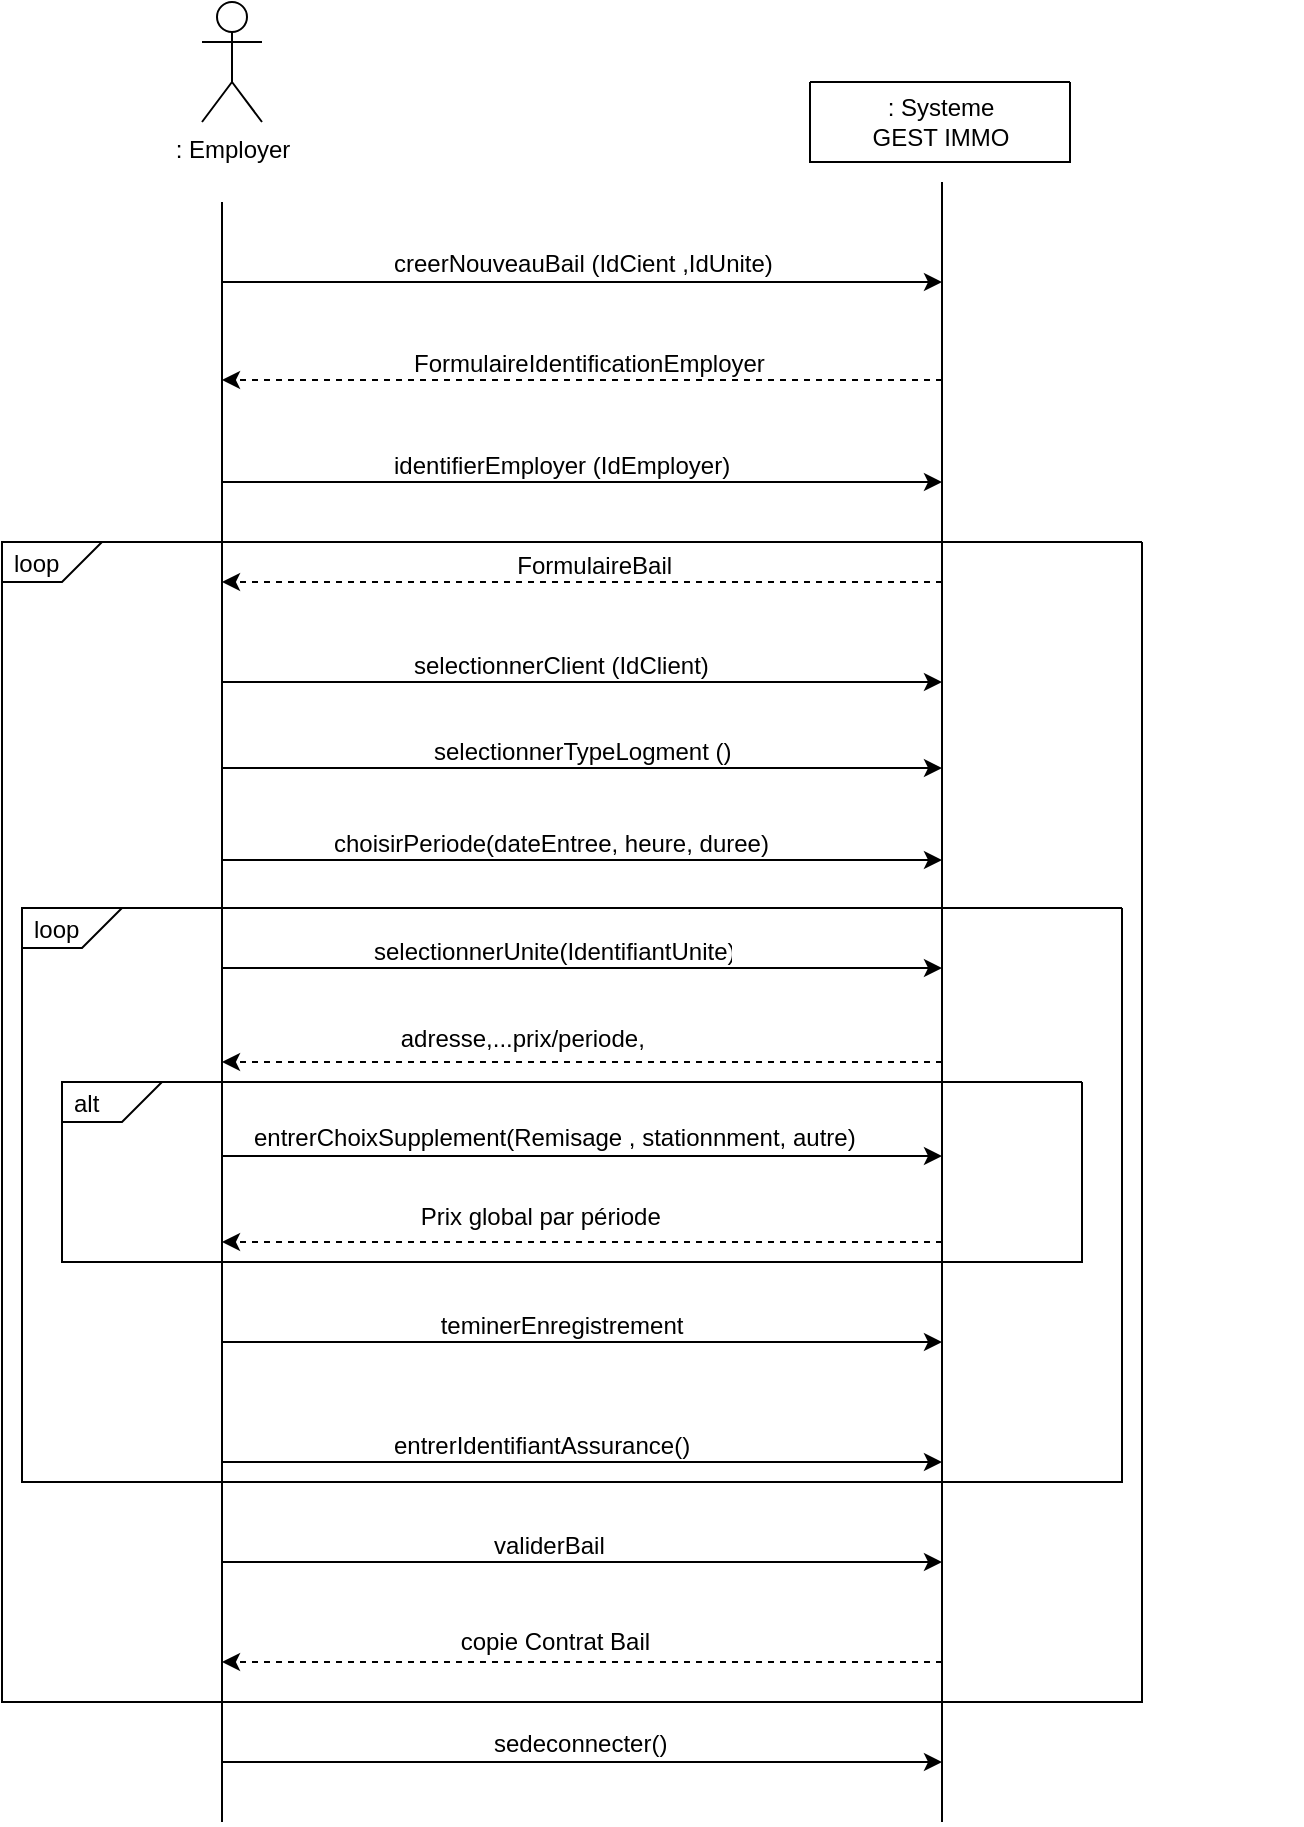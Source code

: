 <mxfile version="20.2.3" type="device" pages="5"><diagram id="ppFHTJ6s4RwhfGqGvFGC" name="CreerBail"><mxGraphModel dx="868" dy="482" grid="1" gridSize="10" guides="1" tooltips="1" connect="1" arrows="1" fold="1" page="1" pageScale="1" pageWidth="827" pageHeight="1169" math="0" shadow="0"><root><mxCell id="0"/><mxCell id="1" parent="0"/><object label=": Employer" id="7DDx3tKF5_g-ysBGYG_e-1"><mxCell style="shape=umlActor;verticalLabelPosition=bottom;verticalAlign=top;html=1;outlineConnect=0;" parent="1" vertex="1"><mxGeometry x="110" y="20" width="30" height="60" as="geometry"/></mxCell></object><mxCell id="7DDx3tKF5_g-ysBGYG_e-3" value="" style="endArrow=none;html=1;rounded=0;" parent="1" edge="1"><mxGeometry width="50" height="50" relative="1" as="geometry"><mxPoint x="120" y="930" as="sourcePoint"/><mxPoint x="120" y="120" as="targetPoint"/></mxGeometry></mxCell><mxCell id="7DDx3tKF5_g-ysBGYG_e-4" value="" style="endArrow=none;html=1;rounded=0;" parent="1" edge="1"><mxGeometry width="50" height="50" relative="1" as="geometry"><mxPoint x="480" y="520" as="sourcePoint"/><mxPoint x="480" y="120" as="targetPoint"/></mxGeometry></mxCell><mxCell id="7DDx3tKF5_g-ysBGYG_e-7" value="" style="swimlane;startSize=0;" parent="1" vertex="1"><mxGeometry x="414" y="60" width="130" height="40" as="geometry"><mxRectangle x="450" y="60" width="50" height="40" as="alternateBounds"/></mxGeometry></mxCell><mxCell id="7DDx3tKF5_g-ysBGYG_e-10" value="&lt;div&gt;: Systeme&lt;/div&gt;&lt;div&gt;GEST IMMO&lt;/div&gt;" style="text;html=1;align=center;verticalAlign=middle;resizable=0;points=[];autosize=1;strokeColor=none;fillColor=none;" parent="7DDx3tKF5_g-ysBGYG_e-7" vertex="1"><mxGeometry x="20" width="90" height="40" as="geometry"/></mxCell><mxCell id="7DDx3tKF5_g-ysBGYG_e-15" value="" style="group" parent="1" vertex="1" connectable="0"><mxGeometry x="120" y="130" width="360" height="35" as="geometry"/></mxCell><mxCell id="7DDx3tKF5_g-ysBGYG_e-11" value="" style="endArrow=classic;html=1;rounded=0;" parent="7DDx3tKF5_g-ysBGYG_e-15" edge="1"><mxGeometry width="50" height="50" relative="1" as="geometry"><mxPoint y="30" as="sourcePoint"/><mxPoint x="360" y="30" as="targetPoint"/></mxGeometry></mxCell><mxCell id="7DDx3tKF5_g-ysBGYG_e-14" value="creerNouveauBail (IdCient ,IdUnite)" style="text;strokeColor=none;fillColor=none;align=left;verticalAlign=middle;spacingLeft=4;spacingRight=4;overflow=hidden;points=[[0,0.5],[1,0.5]];portConstraint=eastwest;rotatable=0;" parent="7DDx3tKF5_g-ysBGYG_e-15" vertex="1"><mxGeometry x="80" y="5" width="230" height="30" as="geometry"/></mxCell><mxCell id="7DDx3tKF5_g-ysBGYG_e-24" value="" style="group" parent="1" vertex="1" connectable="0"><mxGeometry x="120" y="179" width="360" height="30" as="geometry"/></mxCell><mxCell id="7DDx3tKF5_g-ysBGYG_e-20" value="" style="endArrow=classic;html=1;rounded=0;dashed=1;" parent="7DDx3tKF5_g-ysBGYG_e-24" edge="1"><mxGeometry width="50" height="50" relative="1" as="geometry"><mxPoint x="360" y="30" as="sourcePoint"/><mxPoint y="30" as="targetPoint"/></mxGeometry></mxCell><mxCell id="7DDx3tKF5_g-ysBGYG_e-23" value="FormulaireIdentificationEmployer" style="text;strokeColor=none;fillColor=none;align=left;verticalAlign=middle;spacingLeft=4;spacingRight=4;overflow=hidden;points=[[0,0.5],[1,0.5]];portConstraint=eastwest;rotatable=0;dashed=1;" parent="7DDx3tKF5_g-ysBGYG_e-24" vertex="1"><mxGeometry x="90" y="6" width="200" height="30" as="geometry"/></mxCell><mxCell id="7DDx3tKF5_g-ysBGYG_e-25" value="" style="group" parent="1" vertex="1" connectable="0"><mxGeometry x="120" y="230" width="360" height="36" as="geometry"/></mxCell><mxCell id="7DDx3tKF5_g-ysBGYG_e-26" value="" style="endArrow=classic;html=1;rounded=0;" parent="7DDx3tKF5_g-ysBGYG_e-25" edge="1"><mxGeometry width="50" height="50" relative="1" as="geometry"><mxPoint y="30" as="sourcePoint"/><mxPoint x="360" y="30" as="targetPoint"/></mxGeometry></mxCell><mxCell id="7DDx3tKF5_g-ysBGYG_e-27" value="identifierEmployer (IdEmployer)" style="text;strokeColor=none;fillColor=none;align=left;verticalAlign=middle;spacingLeft=4;spacingRight=4;overflow=hidden;points=[[0,0.5],[1,0.5]];portConstraint=eastwest;rotatable=0;" parent="7DDx3tKF5_g-ysBGYG_e-25" vertex="1"><mxGeometry x="80" y="6" width="200" height="30" as="geometry"/></mxCell><mxCell id="7DDx3tKF5_g-ysBGYG_e-28" value="" style="group" parent="1" vertex="1" connectable="0"><mxGeometry x="120" y="330" width="360" height="36" as="geometry"/></mxCell><mxCell id="7DDx3tKF5_g-ysBGYG_e-29" value="" style="endArrow=classic;html=1;rounded=0;" parent="7DDx3tKF5_g-ysBGYG_e-28" edge="1"><mxGeometry width="50" height="50" relative="1" as="geometry"><mxPoint y="30" as="sourcePoint"/><mxPoint x="360" y="30" as="targetPoint"/></mxGeometry></mxCell><mxCell id="7DDx3tKF5_g-ysBGYG_e-30" value="selectionnerClient (IdClient)" style="text;strokeColor=none;fillColor=none;align=left;verticalAlign=middle;spacingLeft=4;spacingRight=4;overflow=hidden;points=[[0,0.5],[1,0.5]];portConstraint=eastwest;rotatable=0;" parent="7DDx3tKF5_g-ysBGYG_e-28" vertex="1"><mxGeometry x="90" y="6" width="180" height="30" as="geometry"/></mxCell><mxCell id="7DDx3tKF5_g-ysBGYG_e-37" value="" style="group" parent="1" vertex="1" connectable="0"><mxGeometry x="120" y="419" width="360" height="30" as="geometry"/></mxCell><mxCell id="7DDx3tKF5_g-ysBGYG_e-38" value="" style="endArrow=classic;html=1;rounded=0;" parent="7DDx3tKF5_g-ysBGYG_e-37" edge="1"><mxGeometry width="50" height="50" relative="1" as="geometry"><mxPoint y="30" as="sourcePoint"/><mxPoint x="360" y="30" as="targetPoint"/></mxGeometry></mxCell><mxCell id="7DDx3tKF5_g-ysBGYG_e-39" value="choisirPeriode(dateEntree, heure, duree)" style="text;strokeColor=none;fillColor=none;align=left;verticalAlign=middle;spacingLeft=4;spacingRight=4;overflow=hidden;points=[[0,0.5],[1,0.5]];portConstraint=eastwest;rotatable=0;" parent="7DDx3tKF5_g-ysBGYG_e-37" vertex="1"><mxGeometry x="50" y="6" width="250" height="30" as="geometry"/></mxCell><mxCell id="7DDx3tKF5_g-ysBGYG_e-43" value="" style="group" parent="1" vertex="1" connectable="0"><mxGeometry x="120" y="280" width="360" height="30" as="geometry"/></mxCell><mxCell id="7DDx3tKF5_g-ysBGYG_e-44" value="" style="endArrow=classic;html=1;rounded=0;dashed=1;" parent="7DDx3tKF5_g-ysBGYG_e-43" edge="1"><mxGeometry width="50" height="50" relative="1" as="geometry"><mxPoint x="360" y="30" as="sourcePoint"/><mxPoint y="30" as="targetPoint"/></mxGeometry></mxCell><mxCell id="7DDx3tKF5_g-ysBGYG_e-45" value="     FormulaireBail" style="text;strokeColor=none;fillColor=none;align=left;verticalAlign=middle;spacingLeft=4;spacingRight=4;overflow=hidden;points=[[0,0.5],[1,0.5]];portConstraint=eastwest;rotatable=0;dashed=1;" parent="7DDx3tKF5_g-ysBGYG_e-43" vertex="1"><mxGeometry x="125" y="6" width="110" height="30" as="geometry"/></mxCell><mxCell id="7DDx3tKF5_g-ysBGYG_e-50" value="" style="endArrow=none;html=1;rounded=0;" parent="1" edge="1"><mxGeometry width="50" height="50" relative="1" as="geometry"><mxPoint x="480" y="930" as="sourcePoint"/><mxPoint x="480" y="110" as="targetPoint"/></mxGeometry></mxCell><mxCell id="7DDx3tKF5_g-ysBGYG_e-99" value="" style="group" parent="1" vertex="1" connectable="0"><mxGeometry x="120" y="660" width="370" height="170" as="geometry"/></mxCell><mxCell id="7DDx3tKF5_g-ysBGYG_e-100" value="" style="endArrow=classic;html=1;rounded=0;" parent="7DDx3tKF5_g-ysBGYG_e-99" edge="1"><mxGeometry width="50" height="50" relative="1" as="geometry"><mxPoint y="30" as="sourcePoint"/><mxPoint x="360" y="30" as="targetPoint"/></mxGeometry></mxCell><mxCell id="7DDx3tKF5_g-ysBGYG_e-101" value="       teminerEnregistrement" style="text;strokeColor=none;fillColor=none;align=left;verticalAlign=middle;spacingLeft=4;spacingRight=4;overflow=hidden;points=[[0,0.5],[1,0.5]];portConstraint=eastwest;rotatable=0;" parent="7DDx3tKF5_g-ysBGYG_e-99" vertex="1"><mxGeometry x="80" y="6" width="250" height="30" as="geometry"/></mxCell><mxCell id="7DDx3tKF5_g-ysBGYG_e-31" value="" style="group" parent="7DDx3tKF5_g-ysBGYG_e-99" vertex="1" connectable="0"><mxGeometry y="60" width="360" height="30" as="geometry"/></mxCell><mxCell id="7DDx3tKF5_g-ysBGYG_e-32" value="" style="endArrow=classic;html=1;rounded=0;" parent="7DDx3tKF5_g-ysBGYG_e-31" edge="1"><mxGeometry width="50" height="50" relative="1" as="geometry"><mxPoint y="30" as="sourcePoint"/><mxPoint x="360" y="30" as="targetPoint"/></mxGeometry></mxCell><mxCell id="7DDx3tKF5_g-ysBGYG_e-33" value="entrerIdentifiantAssurance()" style="text;strokeColor=none;fillColor=none;align=left;verticalAlign=middle;spacingLeft=4;spacingRight=4;overflow=hidden;points=[[0,0.5],[1,0.5]];portConstraint=eastwest;rotatable=0;" parent="7DDx3tKF5_g-ysBGYG_e-31" vertex="1"><mxGeometry x="80" y="6" width="170" height="30" as="geometry"/></mxCell><mxCell id="xvsSL8mxhOSsqefTtEmr-4" value="" style="swimlane;startSize=0;" parent="1" vertex="1"><mxGeometry x="20" y="473" width="550" height="287" as="geometry"/></mxCell><mxCell id="7DDx3tKF5_g-ysBGYG_e-34" value="" style="group" parent="xvsSL8mxhOSsqefTtEmr-4" vertex="1" connectable="0"><mxGeometry x="100" width="540" height="437" as="geometry"/></mxCell><mxCell id="7DDx3tKF5_g-ysBGYG_e-35" value="" style="endArrow=classic;html=1;rounded=0;" parent="7DDx3tKF5_g-ysBGYG_e-34" edge="1"><mxGeometry width="50" height="50" relative="1" as="geometry"><mxPoint y="30" as="sourcePoint"/><mxPoint x="360" y="30" as="targetPoint"/></mxGeometry></mxCell><mxCell id="7DDx3tKF5_g-ysBGYG_e-36" value="selectionnerUnite(IdentifiantUnite)" style="text;strokeColor=none;fillColor=none;align=left;verticalAlign=middle;spacingLeft=4;spacingRight=4;overflow=hidden;points=[[0,0.5],[1,0.5]];portConstraint=eastwest;rotatable=0;" parent="7DDx3tKF5_g-ysBGYG_e-34" vertex="1"><mxGeometry x="70" y="6" width="190" height="30" as="geometry"/></mxCell><mxCell id="7DDx3tKF5_g-ysBGYG_e-66" value="" style="group" parent="7DDx3tKF5_g-ysBGYG_e-34" vertex="1" connectable="0"><mxGeometry y="-100" width="540" height="537" as="geometry"/></mxCell><mxCell id="7DDx3tKF5_g-ysBGYG_e-67" value="" style="endArrow=classic;html=1;rounded=0;" parent="7DDx3tKF5_g-ysBGYG_e-66" edge="1"><mxGeometry width="50" height="50" relative="1" as="geometry"><mxPoint y="30" as="sourcePoint"/><mxPoint x="360" y="30" as="targetPoint"/></mxGeometry></mxCell><mxCell id="7DDx3tKF5_g-ysBGYG_e-68" value="selectionnerTypeLogment ()" style="text;strokeColor=none;fillColor=none;align=left;verticalAlign=middle;spacingLeft=4;spacingRight=4;overflow=hidden;points=[[0,0.5],[1,0.5]];portConstraint=eastwest;rotatable=0;" parent="7DDx3tKF5_g-ysBGYG_e-66" vertex="1"><mxGeometry x="100" y="6" width="190" height="30" as="geometry"/></mxCell><mxCell id="7DDx3tKF5_g-ysBGYG_e-84" value="" style="group" parent="7DDx3tKF5_g-ysBGYG_e-66" vertex="1" connectable="0"><mxGeometry y="397" width="360" height="30" as="geometry"/></mxCell><mxCell id="7DDx3tKF5_g-ysBGYG_e-85" value="" style="endArrow=classic;html=1;rounded=0;" parent="7DDx3tKF5_g-ysBGYG_e-84" edge="1"><mxGeometry width="50" height="50" relative="1" as="geometry"><mxPoint y="30" as="sourcePoint"/><mxPoint x="360" y="30" as="targetPoint"/></mxGeometry></mxCell><mxCell id="7DDx3tKF5_g-ysBGYG_e-86" value="validerBail" style="text;strokeColor=none;fillColor=none;align=left;verticalAlign=middle;spacingLeft=4;spacingRight=4;overflow=hidden;points=[[0,0.5],[1,0.5]];portConstraint=eastwest;rotatable=0;" parent="7DDx3tKF5_g-ysBGYG_e-84" vertex="1"><mxGeometry x="130" y="6" width="70" height="30" as="geometry"/></mxCell><mxCell id="7DDx3tKF5_g-ysBGYG_e-81" value="" style="group" parent="7DDx3tKF5_g-ysBGYG_e-66" vertex="1" connectable="0"><mxGeometry y="497" width="360" height="30" as="geometry"/></mxCell><mxCell id="7DDx3tKF5_g-ysBGYG_e-82" value="" style="endArrow=classic;html=1;rounded=0;" parent="7DDx3tKF5_g-ysBGYG_e-81" edge="1"><mxGeometry width="50" height="50" relative="1" as="geometry"><mxPoint y="30" as="sourcePoint"/><mxPoint x="360" y="30" as="targetPoint"/></mxGeometry></mxCell><mxCell id="7DDx3tKF5_g-ysBGYG_e-83" value="sedeconnecter()" style="text;strokeColor=none;fillColor=none;align=left;verticalAlign=middle;spacingLeft=4;spacingRight=4;overflow=hidden;points=[[0,0.5],[1,0.5]];portConstraint=eastwest;rotatable=0;" parent="7DDx3tKF5_g-ysBGYG_e-81" vertex="1"><mxGeometry x="130" y="5" width="100" height="30" as="geometry"/></mxCell><mxCell id="Nc8gXIyMNTWY-jd3SYh1-1" value="" style="group" vertex="1" connectable="0" parent="xvsSL8mxhOSsqefTtEmr-4"><mxGeometry x="100" y="94" width="360" height="36" as="geometry"/></mxCell><mxCell id="Nc8gXIyMNTWY-jd3SYh1-2" value="" style="endArrow=classic;html=1;rounded=0;" edge="1" parent="Nc8gXIyMNTWY-jd3SYh1-1"><mxGeometry width="50" height="50" relative="1" as="geometry"><mxPoint y="30" as="sourcePoint"/><mxPoint x="360" y="30" as="targetPoint"/></mxGeometry></mxCell><mxCell id="Nc8gXIyMNTWY-jd3SYh1-3" value="entrerChoixSupplement(Remisage , stationnment, autre)" style="text;strokeColor=none;fillColor=none;align=left;verticalAlign=middle;spacingLeft=4;spacingRight=4;overflow=hidden;points=[[0,0.5],[1,0.5]];portConstraint=eastwest;rotatable=0;" vertex="1" parent="Nc8gXIyMNTWY-jd3SYh1-1"><mxGeometry x="10" y="5" width="319" height="30" as="geometry"/></mxCell><mxCell id="7DDx3tKF5_g-ysBGYG_e-54" value="" style="group" parent="xvsSL8mxhOSsqefTtEmr-4" vertex="1" connectable="0"><mxGeometry x="100" y="47" width="360" height="30" as="geometry"/></mxCell><mxCell id="7DDx3tKF5_g-ysBGYG_e-55" value="" style="endArrow=classic;html=1;rounded=0;dashed=1;" parent="7DDx3tKF5_g-ysBGYG_e-54" edge="1"><mxGeometry width="50" height="50" relative="1" as="geometry"><mxPoint x="360" y="30" as="sourcePoint"/><mxPoint y="30" as="targetPoint"/></mxGeometry></mxCell><mxCell id="7DDx3tKF5_g-ysBGYG_e-56" value="                   adresse,...prix/periode, " style="text;strokeColor=none;fillColor=none;align=left;verticalAlign=middle;spacingLeft=4;spacingRight=4;overflow=hidden;points=[[0,0.5],[1,0.5]];portConstraint=eastwest;rotatable=0;dashed=1;" parent="7DDx3tKF5_g-ysBGYG_e-54" vertex="1"><mxGeometry x="20" y="5" width="320" height="25" as="geometry"/></mxCell><mxCell id="7DDx3tKF5_g-ysBGYG_e-90" value="" style="group" parent="xvsSL8mxhOSsqefTtEmr-4" vertex="1" connectable="0"><mxGeometry x="100" y="137" width="430" height="150" as="geometry"/></mxCell><mxCell id="7DDx3tKF5_g-ysBGYG_e-91" value="" style="endArrow=classic;html=1;rounded=0;dashed=1;" parent="7DDx3tKF5_g-ysBGYG_e-90" edge="1"><mxGeometry width="50" height="50" relative="1" as="geometry"><mxPoint x="360" y="30" as="sourcePoint"/><mxPoint y="30" as="targetPoint"/></mxGeometry></mxCell><mxCell id="7DDx3tKF5_g-ysBGYG_e-92" value="       Prix global par période" style="text;strokeColor=none;fillColor=none;align=left;verticalAlign=middle;spacingLeft=4;spacingRight=4;overflow=hidden;points=[[0,0.5],[1,0.5]];portConstraint=eastwest;rotatable=0;dashed=1;" parent="7DDx3tKF5_g-ysBGYG_e-90" vertex="1"><mxGeometry x="70" y="1.5" width="170" height="30" as="geometry"/></mxCell><mxCell id="8ra9D_vimBIrPxd61I0m-3" value="" style="swimlane;startSize=0;" vertex="1" parent="7DDx3tKF5_g-ysBGYG_e-90"><mxGeometry x="-80" y="-50" width="510" height="90" as="geometry"/></mxCell><mxCell id="hH7a46_mWgkrGvSYrHhh-2" value="" style="swimlane;startSize=0;" vertex="1" parent="1"><mxGeometry x="10" y="290" width="570" height="580" as="geometry"/></mxCell><mxCell id="6IotH1ropnN7gHcZrj-7-1" value="" style="shape=card;whiteSpace=wrap;html=1;rotation=-180;" vertex="1" parent="hH7a46_mWgkrGvSYrHhh-2"><mxGeometry width="50" height="20" as="geometry"/></mxCell><mxCell id="6IotH1ropnN7gHcZrj-7-2" value="loop" style="text;strokeColor=none;fillColor=none;align=left;verticalAlign=middle;spacingLeft=4;spacingRight=4;overflow=hidden;points=[[0,0.5],[1,0.5]];portConstraint=eastwest;rotatable=0;" vertex="1" parent="hH7a46_mWgkrGvSYrHhh-2"><mxGeometry y="-5" width="80" height="30" as="geometry"/></mxCell><mxCell id="6IotH1ropnN7gHcZrj-7-4" value="" style="shape=card;whiteSpace=wrap;html=1;rotation=-180;" vertex="1" parent="hH7a46_mWgkrGvSYrHhh-2"><mxGeometry x="10" y="183" width="50" height="20" as="geometry"/></mxCell><mxCell id="6IotH1ropnN7gHcZrj-7-5" value="loop" style="text;strokeColor=none;fillColor=none;align=left;verticalAlign=middle;spacingLeft=4;spacingRight=4;overflow=hidden;points=[[0,0.5],[1,0.5]];portConstraint=eastwest;rotatable=0;" vertex="1" parent="hH7a46_mWgkrGvSYrHhh-2"><mxGeometry x="10" y="178" width="80" height="30" as="geometry"/></mxCell><mxCell id="8ra9D_vimBIrPxd61I0m-5" value="" style="shape=card;whiteSpace=wrap;html=1;rotation=-180;" vertex="1" parent="hH7a46_mWgkrGvSYrHhh-2"><mxGeometry x="30" y="270" width="50" height="20" as="geometry"/></mxCell><mxCell id="8ra9D_vimBIrPxd61I0m-6" value="alt" style="text;strokeColor=none;fillColor=none;align=left;verticalAlign=middle;spacingLeft=4;spacingRight=4;overflow=hidden;points=[[0,0.5],[1,0.5]];portConstraint=eastwest;rotatable=0;" vertex="1" parent="hH7a46_mWgkrGvSYrHhh-2"><mxGeometry x="30" y="265" width="80" height="30" as="geometry"/></mxCell><mxCell id="7DDx3tKF5_g-ysBGYG_e-93" value="" style="group" parent="hH7a46_mWgkrGvSYrHhh-2" vertex="1" connectable="0"><mxGeometry x="110" y="530" width="360" height="30" as="geometry"/></mxCell><mxCell id="7DDx3tKF5_g-ysBGYG_e-94" value="" style="endArrow=classic;html=1;rounded=0;dashed=1;" parent="7DDx3tKF5_g-ysBGYG_e-93" edge="1"><mxGeometry width="50" height="50" relative="1" as="geometry"><mxPoint x="360" y="30" as="sourcePoint"/><mxPoint y="30" as="targetPoint"/></mxGeometry></mxCell><mxCell id="7DDx3tKF5_g-ysBGYG_e-95" value="       copie Contrat Bail" style="text;strokeColor=none;fillColor=none;align=left;verticalAlign=middle;spacingLeft=4;spacingRight=4;overflow=hidden;points=[[0,0.5],[1,0.5]];portConstraint=eastwest;rotatable=0;dashed=1;" parent="7DDx3tKF5_g-ysBGYG_e-93" vertex="1"><mxGeometry x="90" y="4" width="200" height="30" as="geometry"/></mxCell></root></mxGraphModel></diagram><diagram id="poanZa1YjkHICwgHzoiT" name="S identifier"><mxGraphModel dx="868" dy="482" grid="1" gridSize="10" guides="1" tooltips="1" connect="1" arrows="1" fold="1" page="1" pageScale="1" pageWidth="827" pageHeight="1169" math="0" shadow="0"><root><mxCell id="0"/><mxCell id="1" parent="0"/><object label=": Employer" id="D9HJzFQ9wa5_k6J6K3BA-1"><mxCell style="shape=umlActor;verticalLabelPosition=bottom;verticalAlign=top;html=1;outlineConnect=0;" parent="1" vertex="1"><mxGeometry x="110" y="20" width="30" height="60" as="geometry"/></mxCell></object><mxCell id="D9HJzFQ9wa5_k6J6K3BA-2" value="" style="endArrow=none;html=1;rounded=0;" parent="1" edge="1"><mxGeometry width="50" height="50" relative="1" as="geometry"><mxPoint x="120" y="350" as="sourcePoint"/><mxPoint x="120" y="120" as="targetPoint"/></mxGeometry></mxCell><mxCell id="D9HJzFQ9wa5_k6J6K3BA-4" value="" style="swimlane;startSize=0;" parent="1" vertex="1"><mxGeometry x="414" y="60" width="130" height="40" as="geometry"><mxRectangle x="450" y="60" width="50" height="40" as="alternateBounds"/></mxGeometry></mxCell><mxCell id="D9HJzFQ9wa5_k6J6K3BA-5" value="&lt;div&gt;: Systeme&lt;/div&gt;&lt;div&gt;GEST IMMO&lt;/div&gt;" style="text;html=1;align=center;verticalAlign=middle;resizable=0;points=[];autosize=1;strokeColor=none;fillColor=none;" parent="D9HJzFQ9wa5_k6J6K3BA-4" vertex="1"><mxGeometry x="20" width="90" height="40" as="geometry"/></mxCell><mxCell id="D9HJzFQ9wa5_k6J6K3BA-6" value="" style="group" parent="1" vertex="1" connectable="0"><mxGeometry x="120" y="130" width="360" height="35" as="geometry"/></mxCell><mxCell id="D9HJzFQ9wa5_k6J6K3BA-7" value="" style="endArrow=classic;html=1;rounded=0;" parent="D9HJzFQ9wa5_k6J6K3BA-6" edge="1"><mxGeometry width="50" height="50" relative="1" as="geometry"><mxPoint y="30" as="sourcePoint"/><mxPoint x="360" y="30" as="targetPoint"/></mxGeometry></mxCell><mxCell id="D9HJzFQ9wa5_k6J6K3BA-8" value="creeNouvelleIdentification()" style="text;strokeColor=none;fillColor=none;align=left;verticalAlign=middle;spacingLeft=4;spacingRight=4;overflow=hidden;points=[[0,0.5],[1,0.5]];portConstraint=eastwest;rotatable=0;" parent="D9HJzFQ9wa5_k6J6K3BA-6" vertex="1"><mxGeometry x="120" y="5" width="170" height="30" as="geometry"/></mxCell><mxCell id="D9HJzFQ9wa5_k6J6K3BA-9" value="" style="group" parent="1" vertex="1" connectable="0"><mxGeometry x="120" y="179" width="360" height="30" as="geometry"/></mxCell><mxCell id="D9HJzFQ9wa5_k6J6K3BA-10" value="" style="endArrow=classic;html=1;rounded=0;dashed=1;" parent="D9HJzFQ9wa5_k6J6K3BA-9" edge="1"><mxGeometry width="50" height="50" relative="1" as="geometry"><mxPoint x="360" y="30" as="sourcePoint"/><mxPoint y="30" as="targetPoint"/></mxGeometry></mxCell><mxCell id="D9HJzFQ9wa5_k6J6K3BA-11" value="afficherMenuIdentifiantEmployer" style="text;strokeColor=none;fillColor=none;align=left;verticalAlign=middle;spacingLeft=4;spacingRight=4;overflow=hidden;points=[[0,0.5],[1,0.5]];portConstraint=eastwest;rotatable=0;dashed=1;" parent="D9HJzFQ9wa5_k6J6K3BA-9" vertex="1"><mxGeometry x="90" y="6" width="200" height="30" as="geometry"/></mxCell><mxCell id="D9HJzFQ9wa5_k6J6K3BA-12" value="" style="group" parent="1" vertex="1" connectable="0"><mxGeometry x="120" y="230" width="360" height="36" as="geometry"/></mxCell><mxCell id="D9HJzFQ9wa5_k6J6K3BA-13" value="" style="endArrow=classic;html=1;rounded=0;" parent="D9HJzFQ9wa5_k6J6K3BA-12" edge="1"><mxGeometry width="50" height="50" relative="1" as="geometry"><mxPoint y="30" as="sourcePoint"/><mxPoint x="360" y="30" as="targetPoint"/></mxGeometry></mxCell><mxCell id="D9HJzFQ9wa5_k6J6K3BA-14" value="entrerIdentification (NomUtil, MotPass)" style="text;strokeColor=none;fillColor=none;align=left;verticalAlign=middle;spacingLeft=4;spacingRight=4;overflow=hidden;points=[[0,0.5],[1,0.5]];portConstraint=eastwest;rotatable=0;" parent="D9HJzFQ9wa5_k6J6K3BA-12" vertex="1"><mxGeometry x="80" y="6" width="250" height="30" as="geometry"/></mxCell><mxCell id="D9HJzFQ9wa5_k6J6K3BA-27" value="" style="group" parent="1" vertex="1" connectable="0"><mxGeometry x="120" y="280" width="360" height="30" as="geometry"/></mxCell><mxCell id="D9HJzFQ9wa5_k6J6K3BA-28" value="" style="endArrow=classic;html=1;rounded=0;dashed=1;" parent="D9HJzFQ9wa5_k6J6K3BA-27" edge="1"><mxGeometry width="50" height="50" relative="1" as="geometry"><mxPoint x="360" y="30" as="sourcePoint"/><mxPoint y="30" as="targetPoint"/></mxGeometry></mxCell><mxCell id="D9HJzFQ9wa5_k6J6K3BA-29" value="afficherMenuPrincipal" style="text;strokeColor=none;fillColor=none;align=left;verticalAlign=middle;spacingLeft=4;spacingRight=4;overflow=hidden;points=[[0,0.5],[1,0.5]];portConstraint=eastwest;rotatable=0;dashed=1;" parent="D9HJzFQ9wa5_k6J6K3BA-27" vertex="1"><mxGeometry x="125" y="6" width="145" height="24" as="geometry"/></mxCell><mxCell id="D9HJzFQ9wa5_k6J6K3BA-30" value="" style="endArrow=none;html=1;rounded=0;" parent="1" edge="1"><mxGeometry width="50" height="50" relative="1" as="geometry"><mxPoint x="480" y="350" as="sourcePoint"/><mxPoint x="480" y="110" as="targetPoint"/></mxGeometry></mxCell></root></mxGraphModel></diagram><diagram id="zO3SQHDBld7T2Ymr-0l_" name="InscrireClient"><mxGraphModel dx="868" dy="482" grid="0" gridSize="10" guides="1" tooltips="1" connect="1" arrows="1" fold="1" page="1" pageScale="1" pageWidth="827" pageHeight="1169" math="0" shadow="0"><root><mxCell id="0"/><mxCell id="1" parent="0"/><object label=": Employer" id="4WweX9Pu99-0xgoJjooP-1"><mxCell style="shape=umlActor;verticalLabelPosition=bottom;verticalAlign=top;html=1;outlineConnect=0;" parent="1" vertex="1"><mxGeometry x="110" y="20" width="30" height="60" as="geometry"/></mxCell></object><mxCell id="4WweX9Pu99-0xgoJjooP-2" value="" style="endArrow=none;html=1;rounded=0;" parent="1" edge="1"><mxGeometry width="50" height="50" relative="1" as="geometry"><mxPoint x="120" y="430" as="sourcePoint"/><mxPoint x="120" y="120" as="targetPoint"/></mxGeometry></mxCell><mxCell id="4WweX9Pu99-0xgoJjooP-3" value="" style="endArrow=none;html=1;rounded=0;" parent="1" edge="1"><mxGeometry width="50" height="50" relative="1" as="geometry"><mxPoint x="480" y="434" as="sourcePoint"/><mxPoint x="480" y="120" as="targetPoint"/></mxGeometry></mxCell><mxCell id="4WweX9Pu99-0xgoJjooP-4" value="" style="swimlane;startSize=0;" parent="1" vertex="1"><mxGeometry x="414" y="60" width="130" height="40" as="geometry"><mxRectangle x="450" y="60" width="50" height="40" as="alternateBounds"/></mxGeometry></mxCell><mxCell id="4WweX9Pu99-0xgoJjooP-5" value="&lt;div&gt;: Systeme&lt;/div&gt;&lt;div&gt;GEST IMMO&lt;/div&gt;" style="text;html=1;align=center;verticalAlign=middle;resizable=0;points=[];autosize=1;strokeColor=none;fillColor=none;" parent="4WweX9Pu99-0xgoJjooP-4" vertex="1"><mxGeometry x="20" width="90" height="40" as="geometry"/></mxCell><mxCell id="4WweX9Pu99-0xgoJjooP-6" value="" style="group" parent="1" vertex="1" connectable="0"><mxGeometry x="120" y="130" width="360" height="35" as="geometry"/></mxCell><mxCell id="4WweX9Pu99-0xgoJjooP-7" value="" style="endArrow=classic;html=1;rounded=0;" parent="4WweX9Pu99-0xgoJjooP-6" edge="1"><mxGeometry width="50" height="50" relative="1" as="geometry"><mxPoint y="30" as="sourcePoint"/><mxPoint x="360" y="30" as="targetPoint"/></mxGeometry></mxCell><mxCell id="4WweX9Pu99-0xgoJjooP-8" value="creerNouvelleInscription()" style="text;strokeColor=none;fillColor=none;align=left;verticalAlign=middle;spacingLeft=4;spacingRight=4;overflow=hidden;points=[[0,0.5],[1,0.5]];portConstraint=eastwest;rotatable=0;" parent="4WweX9Pu99-0xgoJjooP-6" vertex="1"><mxGeometry x="91" y="5" width="162" height="30" as="geometry"/></mxCell><mxCell id="4WweX9Pu99-0xgoJjooP-9" value="" style="group" parent="1" vertex="1" connectable="0"><mxGeometry x="120" y="179" width="360" height="30" as="geometry"/></mxCell><mxCell id="4WweX9Pu99-0xgoJjooP-10" value="" style="endArrow=classic;html=1;rounded=0;dashed=1;" parent="4WweX9Pu99-0xgoJjooP-9" edge="1"><mxGeometry width="50" height="50" relative="1" as="geometry"><mxPoint x="360" y="30" as="sourcePoint"/><mxPoint y="30" as="targetPoint"/></mxGeometry></mxCell><mxCell id="4WweX9Pu99-0xgoJjooP-11" value="afficherMenuIProfilClient" style="text;strokeColor=none;fillColor=none;align=left;verticalAlign=middle;spacingLeft=4;spacingRight=4;overflow=hidden;points=[[0,0.5],[1,0.5]];portConstraint=eastwest;rotatable=0;dashed=1;" parent="4WweX9Pu99-0xgoJjooP-9" vertex="1"><mxGeometry x="90" y="6" width="200" height="30" as="geometry"/></mxCell><mxCell id="4WweX9Pu99-0xgoJjooP-12" value="" style="group" parent="1" vertex="1" connectable="0"><mxGeometry x="149" y="230" width="360" height="36" as="geometry"/></mxCell><mxCell id="4WweX9Pu99-0xgoJjooP-13" value="" style="endArrow=classic;html=1;rounded=0;" parent="4WweX9Pu99-0xgoJjooP-12" edge="1"><mxGeometry width="50" height="50" relative="1" as="geometry"><mxPoint x="-30" y="29" as="sourcePoint"/><mxPoint x="330" y="29" as="targetPoint"/></mxGeometry></mxCell><mxCell id="4WweX9Pu99-0xgoJjooP-14" value="entrerEtatCicivil (nom,prenom,DateNaissance)" style="text;strokeColor=none;fillColor=none;align=left;verticalAlign=middle;spacingLeft=4;spacingRight=4;overflow=hidden;points=[[0,0.5],[1,0.5]];portConstraint=eastwest;rotatable=0;" parent="4WweX9Pu99-0xgoJjooP-12" vertex="1"><mxGeometry x="24" y="6" width="270" height="30" as="geometry"/></mxCell><mxCell id="4WweX9Pu99-0xgoJjooP-15" value="" style="group" parent="1" vertex="1" connectable="0"><mxGeometry x="120" y="285" width="360" height="34" as="geometry"/></mxCell><mxCell id="4WweX9Pu99-0xgoJjooP-16" value="" style="endArrow=classic;html=1;rounded=0;" parent="4WweX9Pu99-0xgoJjooP-15" edge="1"><mxGeometry width="50" height="50" relative="1" as="geometry"><mxPoint y="30" as="sourcePoint"/><mxPoint x="360" y="30" as="targetPoint"/></mxGeometry></mxCell><mxCell id="4WweX9Pu99-0xgoJjooP-17" value="entrerNumPieceIdentification(piece , numero)" style="text;strokeColor=none;fillColor=none;align=left;verticalAlign=middle;spacingLeft=4;spacingRight=4;overflow=hidden;points=[[0,0.5],[1,0.5]];portConstraint=eastwest;rotatable=0;" parent="4WweX9Pu99-0xgoJjooP-15" vertex="1"><mxGeometry x="58" y="1" width="284" height="33" as="geometry"/></mxCell><mxCell id="4WweX9Pu99-0xgoJjooP-27" value="" style="group" parent="1" vertex="1" connectable="0"><mxGeometry x="118" y="332" width="360" height="36" as="geometry"/></mxCell><mxCell id="4WweX9Pu99-0xgoJjooP-28" value="" style="endArrow=classic;html=1;rounded=0;dashed=1;" parent="4WweX9Pu99-0xgoJjooP-27" edge="1"><mxGeometry width="50" height="50" relative="1" as="geometry"><mxPoint x="360" y="30" as="sourcePoint"/><mxPoint y="30" as="targetPoint"/></mxGeometry></mxCell><mxCell id="4WweX9Pu99-0xgoJjooP-29" value="confirme NumReferenceClient" style="text;strokeColor=none;fillColor=none;align=left;verticalAlign=middle;spacingLeft=4;spacingRight=4;overflow=hidden;points=[[0,0.5],[1,0.5]];portConstraint=eastwest;rotatable=0;dashed=1;" parent="4WweX9Pu99-0xgoJjooP-27" vertex="1"><mxGeometry x="90" y="6" width="177" height="30" as="geometry"/></mxCell><mxCell id="4WweX9Pu99-0xgoJjooP-30" value="" style="endArrow=none;html=1;rounded=0;" parent="1" edge="1"><mxGeometry width="50" height="50" relative="1" as="geometry"><mxPoint x="480" y="419" as="sourcePoint"/><mxPoint x="480" y="110" as="targetPoint"/></mxGeometry></mxCell><mxCell id="0VGz_6MkHauOniucasH7-1" value="" style="group" vertex="1" connectable="0" parent="1"><mxGeometry x="120" y="370" width="360" height="36" as="geometry"/></mxCell><mxCell id="0VGz_6MkHauOniucasH7-2" value="" style="endArrow=classic;html=1;rounded=0;dashed=1;" edge="1" parent="0VGz_6MkHauOniucasH7-1"><mxGeometry width="50" height="50" relative="1" as="geometry"><mxPoint x="360" y="30" as="sourcePoint"/><mxPoint y="30" as="targetPoint"/></mxGeometry></mxCell><mxCell id="0VGz_6MkHauOniucasH7-3" value="affiche menuCatalogue" style="text;strokeColor=none;fillColor=none;align=left;verticalAlign=middle;spacingLeft=4;spacingRight=4;overflow=hidden;points=[[0,0.5],[1,0.5]];portConstraint=eastwest;rotatable=0;dashed=1;" vertex="1" parent="0VGz_6MkHauOniucasH7-1"><mxGeometry x="125" y="6" width="142" height="30" as="geometry"/></mxCell></root></mxGraphModel></diagram><diagram id="yRNLu1OL34VXm6LAXORG" name="Enregistrement payement"><mxGraphModel dx="868" dy="482" grid="1" gridSize="10" guides="1" tooltips="1" connect="1" arrows="1" fold="1" page="1" pageScale="1" pageWidth="827" pageHeight="1169" math="0" shadow="0"><root><mxCell id="0"/><mxCell id="1" parent="0"/><object label=": Employer" id="tPXOGi4A7elDtLy-t1PS-1"><mxCell style="shape=umlActor;verticalLabelPosition=bottom;verticalAlign=top;html=1;outlineConnect=0;" parent="1" vertex="1"><mxGeometry x="110" y="20" width="30" height="60" as="geometry"/></mxCell></object><mxCell id="tPXOGi4A7elDtLy-t1PS-2" value="" style="endArrow=none;html=1;rounded=0;" parent="1" edge="1"><mxGeometry width="50" height="50" relative="1" as="geometry"><mxPoint x="120" y="1160" as="sourcePoint"/><mxPoint x="120" y="120" as="targetPoint"/></mxGeometry></mxCell><mxCell id="tPXOGi4A7elDtLy-t1PS-3" value="" style="endArrow=none;html=1;rounded=0;" parent="1" edge="1"><mxGeometry width="50" height="50" relative="1" as="geometry"><mxPoint x="480" y="520" as="sourcePoint"/><mxPoint x="480" y="120" as="targetPoint"/></mxGeometry></mxCell><mxCell id="tPXOGi4A7elDtLy-t1PS-4" value="" style="swimlane;startSize=0;" parent="1" vertex="1"><mxGeometry x="414" y="60" width="130" height="40" as="geometry"><mxRectangle x="450" y="60" width="50" height="40" as="alternateBounds"/></mxGeometry></mxCell><mxCell id="tPXOGi4A7elDtLy-t1PS-5" value="&lt;div&gt;: Systeme&lt;/div&gt;&lt;div&gt;GEST IMMO&lt;/div&gt;" style="text;html=1;align=center;verticalAlign=middle;resizable=0;points=[];autosize=1;strokeColor=none;fillColor=none;" parent="tPXOGi4A7elDtLy-t1PS-4" vertex="1"><mxGeometry x="20" width="90" height="40" as="geometry"/></mxCell><mxCell id="tPXOGi4A7elDtLy-t1PS-6" value="" style="group" parent="1" vertex="1" connectable="0"><mxGeometry x="120" y="130" width="360" height="30" as="geometry"/></mxCell><mxCell id="tPXOGi4A7elDtLy-t1PS-7" value="" style="endArrow=classic;html=1;rounded=0;" parent="tPXOGi4A7elDtLy-t1PS-6" edge="1"><mxGeometry width="50" height="50" relative="1" as="geometry"><mxPoint y="30" as="sourcePoint"/><mxPoint x="360" y="30" as="targetPoint"/></mxGeometry></mxCell><mxCell id="tPXOGi4A7elDtLy-t1PS-8" value="creerNouveauBail ()" style="text;strokeColor=none;fillColor=none;align=left;verticalAlign=middle;spacingLeft=4;spacingRight=4;overflow=hidden;points=[[0,0.5],[1,0.5]];portConstraint=eastwest;rotatable=0;" parent="tPXOGi4A7elDtLy-t1PS-6" vertex="1"><mxGeometry x="120" y="5" width="130" height="30" as="geometry"/></mxCell><mxCell id="tPXOGi4A7elDtLy-t1PS-9" value="" style="group" parent="1" vertex="1" connectable="0"><mxGeometry x="120" y="179" width="360" height="30" as="geometry"/></mxCell><mxCell id="tPXOGi4A7elDtLy-t1PS-10" value="" style="endArrow=classic;html=1;rounded=0;dashed=1;" parent="tPXOGi4A7elDtLy-t1PS-9" edge="1"><mxGeometry width="50" height="50" relative="1" as="geometry"><mxPoint x="360" y="30" as="sourcePoint"/><mxPoint y="30" as="targetPoint"/></mxGeometry></mxCell><mxCell id="tPXOGi4A7elDtLy-t1PS-11" value="afficherMenuIdentifiantEmployer" style="text;strokeColor=none;fillColor=none;align=left;verticalAlign=middle;spacingLeft=4;spacingRight=4;overflow=hidden;points=[[0,0.5],[1,0.5]];portConstraint=eastwest;rotatable=0;dashed=1;" parent="tPXOGi4A7elDtLy-t1PS-9" vertex="1"><mxGeometry x="90" y="6" width="200" height="30" as="geometry"/></mxCell><mxCell id="tPXOGi4A7elDtLy-t1PS-12" value="" style="group" parent="1" vertex="1" connectable="0"><mxGeometry x="120" y="230" width="360" height="30" as="geometry"/></mxCell><mxCell id="tPXOGi4A7elDtLy-t1PS-13" value="" style="endArrow=classic;html=1;rounded=0;" parent="tPXOGi4A7elDtLy-t1PS-12" edge="1"><mxGeometry width="50" height="50" relative="1" as="geometry"><mxPoint y="30" as="sourcePoint"/><mxPoint x="360" y="30" as="targetPoint"/></mxGeometry></mxCell><mxCell id="tPXOGi4A7elDtLy-t1PS-14" value="identifierEmployer ()" style="text;strokeColor=none;fillColor=none;align=left;verticalAlign=middle;spacingLeft=4;spacingRight=4;overflow=hidden;points=[[0,0.5],[1,0.5]];portConstraint=eastwest;rotatable=0;" parent="tPXOGi4A7elDtLy-t1PS-12" vertex="1"><mxGeometry x="120" y="6" width="130" height="30" as="geometry"/></mxCell><mxCell id="tPXOGi4A7elDtLy-t1PS-15" value="" style="group" parent="1" vertex="1" connectable="0"><mxGeometry x="120" y="330" width="360" height="30" as="geometry"/></mxCell><mxCell id="tPXOGi4A7elDtLy-t1PS-16" value="" style="endArrow=classic;html=1;rounded=0;" parent="tPXOGi4A7elDtLy-t1PS-15" edge="1"><mxGeometry width="50" height="50" relative="1" as="geometry"><mxPoint y="30" as="sourcePoint"/><mxPoint x="360" y="30" as="targetPoint"/></mxGeometry></mxCell><mxCell id="tPXOGi4A7elDtLy-t1PS-17" value="selectionnerClient ()" style="text;strokeColor=none;fillColor=none;align=left;verticalAlign=middle;spacingLeft=4;spacingRight=4;overflow=hidden;points=[[0,0.5],[1,0.5]];portConstraint=eastwest;rotatable=0;" parent="tPXOGi4A7elDtLy-t1PS-15" vertex="1"><mxGeometry x="120" y="6" width="130" height="30" as="geometry"/></mxCell><mxCell id="tPXOGi4A7elDtLy-t1PS-18" value="" style="group" parent="1" vertex="1" connectable="0"><mxGeometry x="120" y="556" width="360" height="30" as="geometry"/></mxCell><mxCell id="tPXOGi4A7elDtLy-t1PS-19" value="" style="endArrow=classic;html=1;rounded=0;" parent="tPXOGi4A7elDtLy-t1PS-18" edge="1"><mxGeometry width="50" height="50" relative="1" as="geometry"><mxPoint y="30" as="sourcePoint"/><mxPoint x="360" y="30" as="targetPoint"/></mxGeometry></mxCell><mxCell id="tPXOGi4A7elDtLy-t1PS-20" value="entrerIdentifiantAssurance()" style="text;strokeColor=none;fillColor=none;align=left;verticalAlign=middle;spacingLeft=4;spacingRight=4;overflow=hidden;points=[[0,0.5],[1,0.5]];portConstraint=eastwest;rotatable=0;" parent="tPXOGi4A7elDtLy-t1PS-18" vertex="1"><mxGeometry x="80" y="6" width="170" height="30" as="geometry"/></mxCell><mxCell id="tPXOGi4A7elDtLy-t1PS-21" value="" style="group" parent="1" vertex="1" connectable="0"><mxGeometry x="120" y="465" width="360" height="30" as="geometry"/></mxCell><mxCell id="tPXOGi4A7elDtLy-t1PS-22" value="" style="endArrow=classic;html=1;rounded=0;" parent="tPXOGi4A7elDtLy-t1PS-21" edge="1"><mxGeometry width="50" height="50" relative="1" as="geometry"><mxPoint y="30" as="sourcePoint"/><mxPoint x="360" y="30" as="targetPoint"/></mxGeometry></mxCell><mxCell id="tPXOGi4A7elDtLy-t1PS-23" value="selectionnerUnite()" style="text;strokeColor=none;fillColor=none;align=left;verticalAlign=middle;spacingLeft=4;spacingRight=4;overflow=hidden;points=[[0,0.5],[1,0.5]];portConstraint=eastwest;rotatable=0;" parent="tPXOGi4A7elDtLy-t1PS-21" vertex="1"><mxGeometry x="120" y="6" width="190" height="30" as="geometry"/></mxCell><mxCell id="tPXOGi4A7elDtLy-t1PS-24" value="" style="group" parent="1" vertex="1" connectable="0"><mxGeometry x="120" y="425" width="360" height="30" as="geometry"/></mxCell><mxCell id="tPXOGi4A7elDtLy-t1PS-25" value="" style="endArrow=classic;html=1;rounded=0;" parent="tPXOGi4A7elDtLy-t1PS-24" edge="1"><mxGeometry width="50" height="50" relative="1" as="geometry"><mxPoint y="30" as="sourcePoint"/><mxPoint x="360" y="30" as="targetPoint"/></mxGeometry></mxCell><mxCell id="tPXOGi4A7elDtLy-t1PS-26" value="choisirPeriode(dateEntree, heure, duree)" style="text;strokeColor=none;fillColor=none;align=left;verticalAlign=middle;spacingLeft=4;spacingRight=4;overflow=hidden;points=[[0,0.5],[1,0.5]];portConstraint=eastwest;rotatable=0;" parent="tPXOGi4A7elDtLy-t1PS-24" vertex="1"><mxGeometry x="50" y="6" width="250" height="30" as="geometry"/></mxCell><mxCell id="tPXOGi4A7elDtLy-t1PS-27" value="" style="group" parent="1" vertex="1" connectable="0"><mxGeometry x="120" y="280" width="360" height="30" as="geometry"/></mxCell><mxCell id="tPXOGi4A7elDtLy-t1PS-28" value="" style="endArrow=classic;html=1;rounded=0;dashed=1;" parent="tPXOGi4A7elDtLy-t1PS-27" edge="1"><mxGeometry width="50" height="50" relative="1" as="geometry"><mxPoint x="360" y="30" as="sourcePoint"/><mxPoint y="30" as="targetPoint"/></mxGeometry></mxCell><mxCell id="tPXOGi4A7elDtLy-t1PS-29" value="afficherMenuBail" style="text;strokeColor=none;fillColor=none;align=left;verticalAlign=middle;spacingLeft=4;spacingRight=4;overflow=hidden;points=[[0,0.5],[1,0.5]];portConstraint=eastwest;rotatable=0;dashed=1;" parent="tPXOGi4A7elDtLy-t1PS-27" vertex="1"><mxGeometry x="125" y="6" width="110" height="30" as="geometry"/></mxCell><mxCell id="tPXOGi4A7elDtLy-t1PS-30" value="" style="endArrow=none;html=1;rounded=0;" parent="1" edge="1"><mxGeometry width="50" height="50" relative="1" as="geometry"><mxPoint x="480" y="1160" as="sourcePoint"/><mxPoint x="480" y="110" as="targetPoint"/></mxGeometry></mxCell><mxCell id="tPXOGi4A7elDtLy-t1PS-31" value="" style="group" parent="1" vertex="1" connectable="0"><mxGeometry x="120" y="505" width="360" height="30" as="geometry"/></mxCell><mxCell id="tPXOGi4A7elDtLy-t1PS-32" value="" style="endArrow=classic;html=1;rounded=0;dashed=1;" parent="tPXOGi4A7elDtLy-t1PS-31" edge="1"><mxGeometry width="50" height="50" relative="1" as="geometry"><mxPoint x="360" y="30" as="sourcePoint"/><mxPoint y="30" as="targetPoint"/></mxGeometry></mxCell><mxCell id="tPXOGi4A7elDtLy-t1PS-33" value="                   affiche prix/periode, adresse,..." style="text;strokeColor=none;fillColor=none;align=left;verticalAlign=middle;spacingLeft=4;spacingRight=4;overflow=hidden;points=[[0,0.5],[1,0.5]];portConstraint=eastwest;rotatable=0;dashed=1;" parent="tPXOGi4A7elDtLy-t1PS-31" vertex="1"><mxGeometry x="60" y="5" width="230" height="25" as="geometry"/></mxCell><mxCell id="tPXOGi4A7elDtLy-t1PS-34" value="" style="group" parent="1" vertex="1" connectable="0"><mxGeometry x="120" y="750" width="360" height="30" as="geometry"/></mxCell><mxCell id="tPXOGi4A7elDtLy-t1PS-35" value="" style="endArrow=classic;html=1;rounded=0;" parent="tPXOGi4A7elDtLy-t1PS-34" edge="1"><mxGeometry width="50" height="50" relative="1" as="geometry"><mxPoint y="30" as="sourcePoint"/><mxPoint x="360" y="30" as="targetPoint"/></mxGeometry></mxCell><mxCell id="tPXOGi4A7elDtLy-t1PS-36" value="validerInfo" style="text;strokeColor=none;fillColor=none;align=left;verticalAlign=middle;spacingLeft=4;spacingRight=4;overflow=hidden;points=[[0,0.5],[1,0.5]];portConstraint=eastwest;rotatable=0;" parent="tPXOGi4A7elDtLy-t1PS-34" vertex="1"><mxGeometry x="142" y="3" width="70" height="30" as="geometry"/></mxCell><mxCell id="tPXOGi4A7elDtLy-t1PS-37" value="" style="group" parent="1" vertex="1" connectable="0"><mxGeometry x="120" y="377" width="380" height="96" as="geometry"/></mxCell><mxCell id="tPXOGi4A7elDtLy-t1PS-38" value="" style="endArrow=classic;html=1;rounded=0;" parent="tPXOGi4A7elDtLy-t1PS-37" edge="1"><mxGeometry width="50" height="50" relative="1" as="geometry"><mxPoint y="30" as="sourcePoint"/><mxPoint x="360" y="30" as="targetPoint"/></mxGeometry></mxCell><mxCell id="tPXOGi4A7elDtLy-t1PS-39" value="selectionnerTypeLogment ()" style="text;strokeColor=none;fillColor=none;align=left;verticalAlign=middle;spacingLeft=4;spacingRight=4;overflow=hidden;points=[[0,0.5],[1,0.5]];portConstraint=eastwest;rotatable=0;" parent="tPXOGi4A7elDtLy-t1PS-37" vertex="1"><mxGeometry x="100" y="6" width="190" height="30" as="geometry"/></mxCell><mxCell id="tPXOGi4A7elDtLy-t1PS-40" value="" style="group" parent="1" vertex="1" connectable="0"><mxGeometry x="120" y="603" width="360" height="30" as="geometry"/></mxCell><mxCell id="tPXOGi4A7elDtLy-t1PS-41" value="" style="endArrow=classic;html=1;rounded=0;" parent="tPXOGi4A7elDtLy-t1PS-40" edge="1"><mxGeometry width="50" height="50" relative="1" as="geometry"><mxPoint y="30" as="sourcePoint"/><mxPoint x="360" y="30" as="targetPoint"/></mxGeometry></mxCell><mxCell id="tPXOGi4A7elDtLy-t1PS-42" value="entrerSupplement()" style="text;strokeColor=none;fillColor=none;align=left;verticalAlign=middle;spacingLeft=4;spacingRight=4;overflow=hidden;points=[[0,0.5],[1,0.5]];portConstraint=eastwest;rotatable=0;" parent="tPXOGi4A7elDtLy-t1PS-40" vertex="1"><mxGeometry x="113" y="6" width="130" height="30" as="geometry"/></mxCell><mxCell id="tPXOGi4A7elDtLy-t1PS-43" value="" style="group" parent="1" vertex="1" connectable="0"><mxGeometry x="120" y="967" width="360" height="30" as="geometry"/></mxCell><mxCell id="tPXOGi4A7elDtLy-t1PS-44" value="" style="endArrow=classic;html=1;rounded=0;" parent="tPXOGi4A7elDtLy-t1PS-43" edge="1"><mxGeometry width="50" height="50" relative="1" as="geometry"><mxPoint y="30" as="sourcePoint"/><mxPoint x="360" y="30" as="targetPoint"/></mxGeometry></mxCell><mxCell id="tPXOGi4A7elDtLy-t1PS-45" value="se deconnecter" style="text;strokeColor=none;fillColor=none;align=left;verticalAlign=middle;spacingLeft=4;spacingRight=4;overflow=hidden;points=[[0,0.5],[1,0.5]];portConstraint=eastwest;rotatable=0;" parent="tPXOGi4A7elDtLy-t1PS-43" vertex="1"><mxGeometry x="130" y="5" width="100" height="30" as="geometry"/></mxCell><mxCell id="tPXOGi4A7elDtLy-t1PS-46" value="" style="group" parent="1" vertex="1" connectable="0"><mxGeometry x="120" y="856" width="360" height="36" as="geometry"/></mxCell><mxCell id="tPXOGi4A7elDtLy-t1PS-47" value="" style="endArrow=classic;html=1;rounded=0;" parent="tPXOGi4A7elDtLy-t1PS-46" edge="1"><mxGeometry width="50" height="50" relative="1" as="geometry"><mxPoint y="30" as="sourcePoint"/><mxPoint x="360" y="30" as="targetPoint"/></mxGeometry></mxCell><mxCell id="tPXOGi4A7elDtLy-t1PS-48" value="validerBail()" style="text;strokeColor=none;fillColor=none;align=left;verticalAlign=middle;spacingLeft=4;spacingRight=4;overflow=hidden;points=[[0,0.5],[1,0.5]];portConstraint=eastwest;rotatable=0;" parent="tPXOGi4A7elDtLy-t1PS-46" vertex="1"><mxGeometry x="130" y="6" width="90" height="30" as="geometry"/></mxCell><mxCell id="tPXOGi4A7elDtLy-t1PS-49" value="" style="group" parent="1" vertex="1" connectable="0"><mxGeometry x="120" y="807" width="360" height="33" as="geometry"/></mxCell><mxCell id="tPXOGi4A7elDtLy-t1PS-50" value="" style="endArrow=classic;html=1;rounded=0;dashed=1;" parent="tPXOGi4A7elDtLy-t1PS-49" edge="1"><mxGeometry width="50" height="50" relative="1" as="geometry"><mxPoint x="360" y="30" as="sourcePoint"/><mxPoint y="30" as="targetPoint"/></mxGeometry></mxCell><mxCell id="tPXOGi4A7elDtLy-t1PS-51" value="       afficherPrix()" style="text;strokeColor=none;fillColor=none;align=left;verticalAlign=middle;spacingLeft=4;spacingRight=4;overflow=hidden;points=[[0,0.5],[1,0.5]];portConstraint=eastwest;rotatable=0;dashed=1;" parent="tPXOGi4A7elDtLy-t1PS-49" vertex="1"><mxGeometry x="110" y="1.5" width="100" height="30" as="geometry"/></mxCell><mxCell id="tPXOGi4A7elDtLy-t1PS-52" value="" style="group" parent="1" vertex="1" connectable="0"><mxGeometry x="120" y="910" width="360" height="30" as="geometry"/></mxCell><mxCell id="tPXOGi4A7elDtLy-t1PS-53" value="" style="endArrow=classic;html=1;rounded=0;dashed=1;" parent="tPXOGi4A7elDtLy-t1PS-52" edge="1"><mxGeometry width="50" height="50" relative="1" as="geometry"><mxPoint x="360" y="30" as="sourcePoint"/><mxPoint y="30" as="targetPoint"/></mxGeometry></mxCell><mxCell id="tPXOGi4A7elDtLy-t1PS-54" value="            reservation" style="text;strokeColor=none;fillColor=none;align=left;verticalAlign=middle;spacingLeft=4;spacingRight=4;overflow=hidden;points=[[0,0.5],[1,0.5]];portConstraint=eastwest;rotatable=0;dashed=1;" parent="tPXOGi4A7elDtLy-t1PS-52" vertex="1"><mxGeometry x="90" y="4" width="200" height="30" as="geometry"/></mxCell><mxCell id="tPXOGi4A7elDtLy-t1PS-55" value="" style="group" parent="1" vertex="1" connectable="0"><mxGeometry x="120" y="650" width="360" height="170" as="geometry"/></mxCell><mxCell id="tPXOGi4A7elDtLy-t1PS-56" value="" style="endArrow=classic;html=1;rounded=0;" parent="tPXOGi4A7elDtLy-t1PS-55" edge="1"><mxGeometry width="50" height="50" relative="1" as="geometry"><mxPoint y="30" as="sourcePoint"/><mxPoint x="360" y="30" as="targetPoint"/></mxGeometry></mxCell><mxCell id="tPXOGi4A7elDtLy-t1PS-57" value="       teminerEnregistrement" style="text;strokeColor=none;fillColor=none;align=left;verticalAlign=middle;spacingLeft=4;spacingRight=4;overflow=hidden;points=[[0,0.5],[1,0.5]];portConstraint=eastwest;rotatable=0;" parent="tPXOGi4A7elDtLy-t1PS-55" vertex="1"><mxGeometry x="80" y="6" width="250" height="30" as="geometry"/></mxCell><mxCell id="tPXOGi4A7elDtLy-t1PS-58" value="" style="group" parent="1" vertex="1" connectable="0"><mxGeometry x="120" y="700" width="360" height="30" as="geometry"/></mxCell><mxCell id="tPXOGi4A7elDtLy-t1PS-59" value="" style="endArrow=classic;html=1;rounded=0;dashed=1;" parent="tPXOGi4A7elDtLy-t1PS-58" edge="1"><mxGeometry width="50" height="50" relative="1" as="geometry"><mxPoint x="360" y="30" as="sourcePoint"/><mxPoint y="30" as="targetPoint"/></mxGeometry></mxCell><mxCell id="tPXOGi4A7elDtLy-t1PS-60" value="       afficherDifferentInfo()" style="text;strokeColor=none;fillColor=none;align=left;verticalAlign=middle;spacingLeft=4;spacingRight=4;overflow=hidden;points=[[0,0.5],[1,0.5]];portConstraint=eastwest;rotatable=0;dashed=1;" parent="tPXOGi4A7elDtLy-t1PS-58" vertex="1"><mxGeometry x="90" width="200" height="30" as="geometry"/></mxCell><mxCell id="tPXOGi4A7elDtLy-t1PS-61" value="" style="swimlane;startSize=0;" parent="1" vertex="1"><mxGeometry x="70" y="610" width="440" height="90" as="geometry"/></mxCell><mxCell id="tPXOGi4A7elDtLy-t1PS-62" value="" style="swimlane;startSize=0;" parent="1" vertex="1"><mxGeometry x="70" y="473" width="440" height="90" as="geometry"/></mxCell></root></mxGraphModel></diagram><diagram id="ZGYe0UzZ69mpZfaQOe9h" name="Catalogue"><mxGraphModel dx="868" dy="482" grid="1" gridSize="10" guides="1" tooltips="1" connect="1" arrows="1" fold="1" page="1" pageScale="1" pageWidth="827" pageHeight="1169" math="0" shadow="0"><root><mxCell id="0"/><mxCell id="1" parent="0"/><object label=": Employer" id="CAD6SjekS05CMo8guCk1-1"><mxCell style="shape=umlActor;verticalLabelPosition=bottom;verticalAlign=top;html=1;outlineConnect=0;" parent="1" vertex="1"><mxGeometry x="110" y="30" width="30" height="60" as="geometry"/></mxCell></object><mxCell id="CAD6SjekS05CMo8guCk1-2" value="" style="endArrow=none;html=1;rounded=0;" parent="1" edge="1"><mxGeometry width="50" height="50" relative="1" as="geometry"><mxPoint x="120" y="806" as="sourcePoint"/><mxPoint x="120" y="326" as="targetPoint"/></mxGeometry></mxCell><mxCell id="CAD6SjekS05CMo8guCk1-3" value="" style="endArrow=none;html=1;rounded=0;" parent="1" edge="1"><mxGeometry width="50" height="50" relative="1" as="geometry"><mxPoint x="480" y="726" as="sourcePoint"/><mxPoint x="480" y="326" as="targetPoint"/></mxGeometry></mxCell><mxCell id="CAD6SjekS05CMo8guCk1-4" value="" style="swimlane;startSize=0;" parent="1" vertex="1"><mxGeometry x="430" y="40" width="130" height="60" as="geometry"><mxRectangle x="450" y="60" width="50" height="40" as="alternateBounds"/></mxGeometry></mxCell><mxCell id="CAD6SjekS05CMo8guCk1-5" value="&lt;div&gt;: Systeme&lt;/div&gt;&lt;div&gt;GEST IMMO&lt;/div&gt;" style="text;html=1;align=center;verticalAlign=middle;resizable=0;points=[];autosize=1;strokeColor=none;fillColor=none;" parent="CAD6SjekS05CMo8guCk1-4" vertex="1"><mxGeometry x="10" y="20" width="90" height="40" as="geometry"/></mxCell><mxCell id="CAD6SjekS05CMo8guCk1-30" value="" style="endArrow=none;html=1;rounded=0;" parent="1" edge="1"><mxGeometry width="50" height="50" relative="1" as="geometry"><mxPoint x="480" y="880" as="sourcePoint"/><mxPoint x="480" y="120" as="targetPoint"/></mxGeometry></mxCell><mxCell id="CAD6SjekS05CMo8guCk1-61" value="" style="swimlane;startSize=0;" parent="1" vertex="1"><mxGeometry x="50" y="680" width="500" height="90" as="geometry"/></mxCell><mxCell id="CAD6SjekS05CMo8guCk1-40" value="" style="group" parent="CAD6SjekS05CMo8guCk1-61" vertex="1" connectable="0"><mxGeometry x="70" y="10" width="360" height="36" as="geometry"/></mxCell><mxCell id="CAD6SjekS05CMo8guCk1-41" value="" style="endArrow=classic;html=1;rounded=0;" parent="CAD6SjekS05CMo8guCk1-40" edge="1"><mxGeometry width="50" height="50" relative="1" as="geometry"><mxPoint x="2" y="30" as="sourcePoint"/><mxPoint x="362" y="30" as="targetPoint"/></mxGeometry></mxCell><mxCell id="CAD6SjekS05CMo8guCk1-42" value="modifierUnite(prix , supplement, etat, adresse ...)" style="text;strokeColor=none;fillColor=none;align=left;verticalAlign=middle;spacingLeft=4;spacingRight=4;overflow=hidden;points=[[0,0.5],[1,0.5]];portConstraint=eastwest;rotatable=0;" parent="CAD6SjekS05CMo8guCk1-40" vertex="1"><mxGeometry x="50" y="3" width="310" height="30" as="geometry"/></mxCell><mxCell id="SsZQCsvvV0uGc0rV9pgo-29" value="" style="shape=card;whiteSpace=wrap;html=1;rotation=-180;" vertex="1" parent="CAD6SjekS05CMo8guCk1-61"><mxGeometry width="50" height="20" as="geometry"/></mxCell><mxCell id="SsZQCsvvV0uGc0rV9pgo-30" value="opt" style="text;strokeColor=none;fillColor=none;align=left;verticalAlign=middle;spacingLeft=4;spacingRight=4;overflow=hidden;points=[[0,0.5],[1,0.5]];portConstraint=eastwest;rotatable=0;" vertex="1" parent="CAD6SjekS05CMo8guCk1-61"><mxGeometry y="-5" width="80" height="30" as="geometry"/></mxCell><mxCell id="CAD6SjekS05CMo8guCk1-62" value="" style="swimlane;startSize=0;" parent="1" vertex="1"><mxGeometry x="50" y="526.5" width="500" height="116" as="geometry"/></mxCell><mxCell id="SsZQCsvvV0uGc0rV9pgo-26" value="" style="shape=card;whiteSpace=wrap;html=1;rotation=-180;" vertex="1" parent="CAD6SjekS05CMo8guCk1-62"><mxGeometry width="50" height="20" as="geometry"/></mxCell><mxCell id="SsZQCsvvV0uGc0rV9pgo-28" value="opt" style="text;strokeColor=none;fillColor=none;align=left;verticalAlign=middle;spacingLeft=4;spacingRight=4;overflow=hidden;points=[[0,0.5],[1,0.5]];portConstraint=eastwest;rotatable=0;" vertex="1" parent="CAD6SjekS05CMo8guCk1-62"><mxGeometry width="40" height="20" as="geometry"/></mxCell><mxCell id="azTCLbyP2-vc83UGLjR6-11" value="" style="group" vertex="1" connectable="0" parent="CAD6SjekS05CMo8guCk1-62"><mxGeometry x="70" y="58.5" width="360" height="36" as="geometry"/></mxCell><mxCell id="azTCLbyP2-vc83UGLjR6-12" value="" style="endArrow=classic;html=1;rounded=0;dashed=1;" edge="1" parent="azTCLbyP2-vc83UGLjR6-11"><mxGeometry width="50" height="50" relative="1" as="geometry"><mxPoint x="360" y="30" as="sourcePoint"/><mxPoint y="30" as="targetPoint"/></mxGeometry></mxCell><mxCell id="azTCLbyP2-vc83UGLjR6-13" value=" confirmation Identifiant Unite" style="text;strokeColor=none;fillColor=none;align=left;verticalAlign=middle;spacingLeft=4;spacingRight=4;overflow=hidden;points=[[0,0.5],[1,0.5]];portConstraint=eastwest;rotatable=0;dashed=1;" vertex="1" parent="azTCLbyP2-vc83UGLjR6-11"><mxGeometry x="80" y="5" width="220" height="31" as="geometry"/></mxCell><mxCell id="azTCLbyP2-vc83UGLjR6-15" value="" style="group" vertex="1" connectable="0" parent="CAD6SjekS05CMo8guCk1-62"><mxGeometry x="70" y="13.5" width="360" height="36" as="geometry"/></mxCell><mxCell id="azTCLbyP2-vc83UGLjR6-16" value="" style="endArrow=classic;html=1;rounded=0;" edge="1" parent="azTCLbyP2-vc83UGLjR6-15"><mxGeometry width="50" height="50" relative="1" as="geometry"><mxPoint x="2" y="30" as="sourcePoint"/><mxPoint x="362" y="30" as="targetPoint"/></mxGeometry></mxCell><mxCell id="azTCLbyP2-vc83UGLjR6-17" value="ajouterUnite(type , unite,  adresse ...)" style="text;strokeColor=none;fillColor=none;align=left;verticalAlign=middle;spacingLeft=4;spacingRight=4;overflow=hidden;points=[[0,0.5],[1,0.5]];portConstraint=eastwest;rotatable=0;" vertex="1" parent="azTCLbyP2-vc83UGLjR6-15"><mxGeometry x="73" y="3" width="310" height="30" as="geometry"/></mxCell><mxCell id="SsZQCsvvV0uGc0rV9pgo-19" value="" style="endArrow=none;html=1;rounded=0;" edge="1" parent="1"><mxGeometry width="50" height="50" relative="1" as="geometry"><mxPoint x="120" y="880" as="sourcePoint"/><mxPoint x="120" y="120" as="targetPoint"/></mxGeometry></mxCell><mxCell id="HJWtn8gNHXA7wvchcKX0-7" value="" style="swimlane;startSize=0;" vertex="1" parent="1"><mxGeometry x="50" y="300" width="500" height="200" as="geometry"/></mxCell><mxCell id="CAD6SjekS05CMo8guCk1-9" value="" style="group" parent="HJWtn8gNHXA7wvchcKX0-7" vertex="1" connectable="0"><mxGeometry x="70" y="35" width="360" height="36" as="geometry"/></mxCell><mxCell id="CAD6SjekS05CMo8guCk1-10" value="" style="endArrow=classic;html=1;rounded=0;dashed=1;" parent="CAD6SjekS05CMo8guCk1-9" edge="1"><mxGeometry width="50" height="50" relative="1" as="geometry"><mxPoint x="360" y="30" as="sourcePoint"/><mxPoint y="30" as="targetPoint"/></mxGeometry></mxCell><mxCell id="CAD6SjekS05CMo8guCk1-11" value="unite" style="text;strokeColor=none;fillColor=none;align=left;verticalAlign=middle;spacingLeft=4;spacingRight=4;overflow=hidden;points=[[0,0.5],[1,0.5]];portConstraint=eastwest;rotatable=0;dashed=1;" parent="CAD6SjekS05CMo8guCk1-9" vertex="1"><mxGeometry x="140" y="6" width="70" height="30" as="geometry"/></mxCell><mxCell id="SsZQCsvvV0uGc0rV9pgo-21" value="" style="shape=card;whiteSpace=wrap;html=1;rotation=-180;" vertex="1" parent="HJWtn8gNHXA7wvchcKX0-7"><mxGeometry width="50" height="20" as="geometry"/></mxCell><mxCell id="CAD6SjekS05CMo8guCk1-6" value="" style="group" parent="HJWtn8gNHXA7wvchcKX0-7" vertex="1" connectable="0"><mxGeometry x="120" width="360" height="35" as="geometry"/></mxCell><mxCell id="CAD6SjekS05CMo8guCk1-7" value="" style="endArrow=classic;html=1;rounded=0;" parent="CAD6SjekS05CMo8guCk1-6" edge="1"><mxGeometry width="50" height="50" relative="1" as="geometry"><mxPoint x="-50" y="30" as="sourcePoint"/><mxPoint x="310" y="30" as="targetPoint"/></mxGeometry></mxCell><mxCell id="CAD6SjekS05CMo8guCk1-8" value="consulterCatalogue(IdUnite )" style="text;strokeColor=none;fillColor=none;align=left;verticalAlign=middle;spacingLeft=4;spacingRight=4;overflow=hidden;points=[[0,0.5],[1,0.5]];portConstraint=eastwest;rotatable=0;" parent="CAD6SjekS05CMo8guCk1-6" vertex="1"><mxGeometry x="50" width="260" height="30" as="geometry"/></mxCell><mxCell id="SsZQCsvvV0uGc0rV9pgo-22" value="opt" style="text;strokeColor=none;fillColor=none;align=left;verticalAlign=middle;spacingLeft=4;spacingRight=4;overflow=hidden;points=[[0,0.5],[1,0.5]];portConstraint=eastwest;rotatable=0;" vertex="1" parent="HJWtn8gNHXA7wvchcKX0-7"><mxGeometry y="-5" width="80" height="30" as="geometry"/></mxCell><mxCell id="HJWtn8gNHXA7wvchcKX0-5" value="" style="endArrow=classic;html=1;rounded=0;dashed=1;" edge="1" parent="HJWtn8gNHXA7wvchcKX0-7"><mxGeometry width="50" height="50" relative="1" as="geometry"><mxPoint x="430" y="170" as="sourcePoint"/><mxPoint x="70" y="170" as="targetPoint"/></mxGeometry></mxCell><mxCell id="HJWtn8gNHXA7wvchcKX0-4" value="" style="group" vertex="1" connectable="0" parent="HJWtn8gNHXA7wvchcKX0-7"><mxGeometry x="48" y="140" width="382" height="36" as="geometry"/></mxCell><mxCell id="CAD6SjekS05CMo8guCk1-15" value="" style="group" parent="HJWtn8gNHXA7wvchcKX0-4" vertex="1" connectable="0"><mxGeometry x="22" y="-36" width="360" height="36" as="geometry"/></mxCell><mxCell id="CAD6SjekS05CMo8guCk1-16" value="" style="endArrow=classic;html=1;rounded=0;" parent="CAD6SjekS05CMo8guCk1-15" edge="1"><mxGeometry width="50" height="50" relative="1" as="geometry"><mxPoint y="30" as="sourcePoint"/><mxPoint x="360" y="30" as="targetPoint"/></mxGeometry></mxCell><mxCell id="CAD6SjekS05CMo8guCk1-17" value="   afficherListe (type , catégorie ,...)" style="text;strokeColor=none;fillColor=none;align=left;verticalAlign=middle;spacingLeft=4;spacingRight=4;overflow=hidden;points=[[0,0.5],[1,0.5]];portConstraint=eastwest;rotatable=0;" parent="CAD6SjekS05CMo8guCk1-15" vertex="1"><mxGeometry x="80" y="3" width="190" height="30" as="geometry"/></mxCell><mxCell id="HJWtn8gNHXA7wvchcKX0-6" value="liste" style="text;strokeColor=none;fillColor=none;align=left;verticalAlign=middle;spacingLeft=4;spacingRight=4;overflow=hidden;points=[[0,0.5],[1,0.5]];portConstraint=eastwest;rotatable=0;dashed=1;" vertex="1" parent="HJWtn8gNHXA7wvchcKX0-4"><mxGeometry x="188.5" y="3" width="47" height="30" as="geometry"/></mxCell><mxCell id="azTCLbyP2-vc83UGLjR6-2" value="" style="swimlane;startSize=0;" vertex="1" parent="HJWtn8gNHXA7wvchcKX0-7"><mxGeometry x="12" y="100" width="460" height="90" as="geometry"/></mxCell><mxCell id="azTCLbyP2-vc83UGLjR6-3" value="" style="shape=card;whiteSpace=wrap;html=1;rotation=-180;" vertex="1" parent="azTCLbyP2-vc83UGLjR6-2"><mxGeometry width="50" height="20" as="geometry"/></mxCell><mxCell id="azTCLbyP2-vc83UGLjR6-4" value="opt" style="text;strokeColor=none;fillColor=none;align=left;verticalAlign=middle;spacingLeft=4;spacingRight=4;overflow=hidden;points=[[0,0.5],[1,0.5]];portConstraint=eastwest;rotatable=0;" vertex="1" parent="azTCLbyP2-vc83UGLjR6-2"><mxGeometry width="40" height="20" as="geometry"/></mxCell><mxCell id="azTCLbyP2-vc83UGLjR6-14" style="edgeStyle=orthogonalEdgeStyle;rounded=0;orthogonalLoop=1;jettySize=auto;html=1;exitX=1;exitY=0.25;exitDx=0;exitDy=0;entryX=1.002;entryY=0.205;entryDx=0;entryDy=0;entryPerimeter=0;" edge="1" parent="1" source="HJWtn8gNHXA7wvchcKX0-7" target="HJWtn8gNHXA7wvchcKX0-7"><mxGeometry relative="1" as="geometry"/></mxCell><mxCell id="GgBzXCl9GOKD_J0rrBpN-1" value="" style="group" vertex="1" connectable="0" parent="1"><mxGeometry x="120" y="110" width="360" height="65" as="geometry"/></mxCell><mxCell id="GgBzXCl9GOKD_J0rrBpN-2" value="" style="endArrow=classic;html=1;rounded=0;" edge="1" parent="GgBzXCl9GOKD_J0rrBpN-1"><mxGeometry width="50" height="50" relative="1" as="geometry"><mxPoint y="30" as="sourcePoint"/><mxPoint x="360" y="30" as="targetPoint"/></mxGeometry></mxCell><mxCell id="GgBzXCl9GOKD_J0rrBpN-3" value="creerCatalogue ()" style="text;strokeColor=none;fillColor=none;align=left;verticalAlign=middle;spacingLeft=4;spacingRight=4;overflow=hidden;points=[[0,0.5],[1,0.5]];portConstraint=eastwest;rotatable=0;" vertex="1" parent="GgBzXCl9GOKD_J0rrBpN-1"><mxGeometry x="120" y="5" width="130" height="30" as="geometry"/></mxCell><mxCell id="GgBzXCl9GOKD_J0rrBpN-4" value="" style="group" vertex="1" connectable="0" parent="GgBzXCl9GOKD_J0rrBpN-1"><mxGeometry y="35" width="360" height="30" as="geometry"/></mxCell><mxCell id="GgBzXCl9GOKD_J0rrBpN-5" value="" style="endArrow=classic;html=1;rounded=0;dashed=1;" edge="1" parent="GgBzXCl9GOKD_J0rrBpN-4"><mxGeometry width="50" height="50" relative="1" as="geometry"><mxPoint x="360" y="30" as="sourcePoint"/><mxPoint y="30" as="targetPoint"/></mxGeometry></mxCell><mxCell id="GgBzXCl9GOKD_J0rrBpN-6" value="FormulaireIdentificationEmployer" style="text;strokeColor=none;fillColor=none;align=left;verticalAlign=middle;spacingLeft=4;spacingRight=4;overflow=hidden;points=[[0,0.5],[1,0.5]];portConstraint=eastwest;rotatable=0;dashed=1;" vertex="1" parent="GgBzXCl9GOKD_J0rrBpN-4"><mxGeometry x="90" y="6" width="200" height="30" as="geometry"/></mxCell><mxCell id="k1rkQFL8x0MKedrjx460-4" value="" style="group" vertex="1" connectable="0" parent="1"><mxGeometry x="120" y="190" width="380" height="96" as="geometry"/></mxCell><mxCell id="k1rkQFL8x0MKedrjx460-5" value="" style="group" vertex="1" connectable="0" parent="k1rkQFL8x0MKedrjx460-4"><mxGeometry y="39" width="360" height="36" as="geometry"/></mxCell><mxCell id="k1rkQFL8x0MKedrjx460-6" value="" style="endArrow=classic;html=1;rounded=0;dashed=1;" edge="1" parent="k1rkQFL8x0MKedrjx460-5"><mxGeometry width="50" height="50" relative="1" as="geometry"><mxPoint x="360" y="30" as="sourcePoint"/><mxPoint y="30" as="targetPoint"/></mxGeometry></mxCell><mxCell id="k1rkQFL8x0MKedrjx460-7" value="menuCatalologue" style="text;strokeColor=none;fillColor=none;align=left;verticalAlign=middle;spacingLeft=4;spacingRight=4;overflow=hidden;points=[[0,0.5],[1,0.5]];portConstraint=eastwest;rotatable=0;dashed=1;" vertex="1" parent="k1rkQFL8x0MKedrjx460-5"><mxGeometry x="115" y="5" width="150" height="31" as="geometry"/></mxCell><mxCell id="k1rkQFL8x0MKedrjx460-1" value="" style="group" vertex="1" connectable="0" parent="k1rkQFL8x0MKedrjx460-5"><mxGeometry y="-49" width="360" height="36" as="geometry"/></mxCell><mxCell id="k1rkQFL8x0MKedrjx460-2" value="" style="endArrow=classic;html=1;rounded=0;" edge="1" parent="k1rkQFL8x0MKedrjx460-1"><mxGeometry width="50" height="50" relative="1" as="geometry"><mxPoint y="30" as="sourcePoint"/><mxPoint x="360" y="30" as="targetPoint"/></mxGeometry></mxCell><mxCell id="k1rkQFL8x0MKedrjx460-3" value="identifierEmployer (Nom , Id)" style="text;strokeColor=none;fillColor=none;align=left;verticalAlign=middle;spacingLeft=4;spacingRight=4;overflow=hidden;points=[[0,0.5],[1,0.5]];portConstraint=eastwest;rotatable=0;" vertex="1" parent="k1rkQFL8x0MKedrjx460-1"><mxGeometry x="90" y="6" width="180" height="30" as="geometry"/></mxCell><mxCell id="k1rkQFL8x0MKedrjx460-20" value="" style="group" vertex="1" connectable="0" parent="1"><mxGeometry x="120" y="780" width="360" height="36" as="geometry"/></mxCell><mxCell id="k1rkQFL8x0MKedrjx460-21" value="" style="endArrow=classic;html=1;rounded=0;" edge="1" parent="k1rkQFL8x0MKedrjx460-20"><mxGeometry width="50" height="50" relative="1" as="geometry"><mxPoint x="2" y="30" as="sourcePoint"/><mxPoint x="362" y="30" as="targetPoint"/></mxGeometry></mxCell><mxCell id="k1rkQFL8x0MKedrjx460-22" value="valider()" style="text;strokeColor=none;fillColor=none;align=left;verticalAlign=middle;spacingLeft=4;spacingRight=4;overflow=hidden;points=[[0,0.5],[1,0.5]];portConstraint=eastwest;rotatable=0;" vertex="1" parent="k1rkQFL8x0MKedrjx460-20"><mxGeometry x="140" y="3" width="70" height="30" as="geometry"/></mxCell><mxCell id="k1rkQFL8x0MKedrjx460-23" value="" style="group" vertex="1" connectable="0" parent="1"><mxGeometry x="120" y="790" width="380" height="96" as="geometry"/></mxCell><mxCell id="k1rkQFL8x0MKedrjx460-24" value="" style="group" vertex="1" connectable="0" parent="k1rkQFL8x0MKedrjx460-23"><mxGeometry y="39" width="360" height="36" as="geometry"/></mxCell><mxCell id="k1rkQFL8x0MKedrjx460-25" value="" style="endArrow=classic;html=1;rounded=0;dashed=1;" edge="1" parent="k1rkQFL8x0MKedrjx460-24"><mxGeometry width="50" height="50" relative="1" as="geometry"><mxPoint x="360" y="30" as="sourcePoint"/><mxPoint y="30" as="targetPoint"/></mxGeometry></mxCell><mxCell id="k1rkQFL8x0MKedrjx460-26" value="menuCatalologue" style="text;strokeColor=none;fillColor=none;align=left;verticalAlign=middle;spacingLeft=4;spacingRight=4;overflow=hidden;points=[[0,0.5],[1,0.5]];portConstraint=eastwest;rotatable=0;dashed=1;" vertex="1" parent="k1rkQFL8x0MKedrjx460-24"><mxGeometry x="115" y="5" width="150" height="31" as="geometry"/></mxCell></root></mxGraphModel></diagram></mxfile>